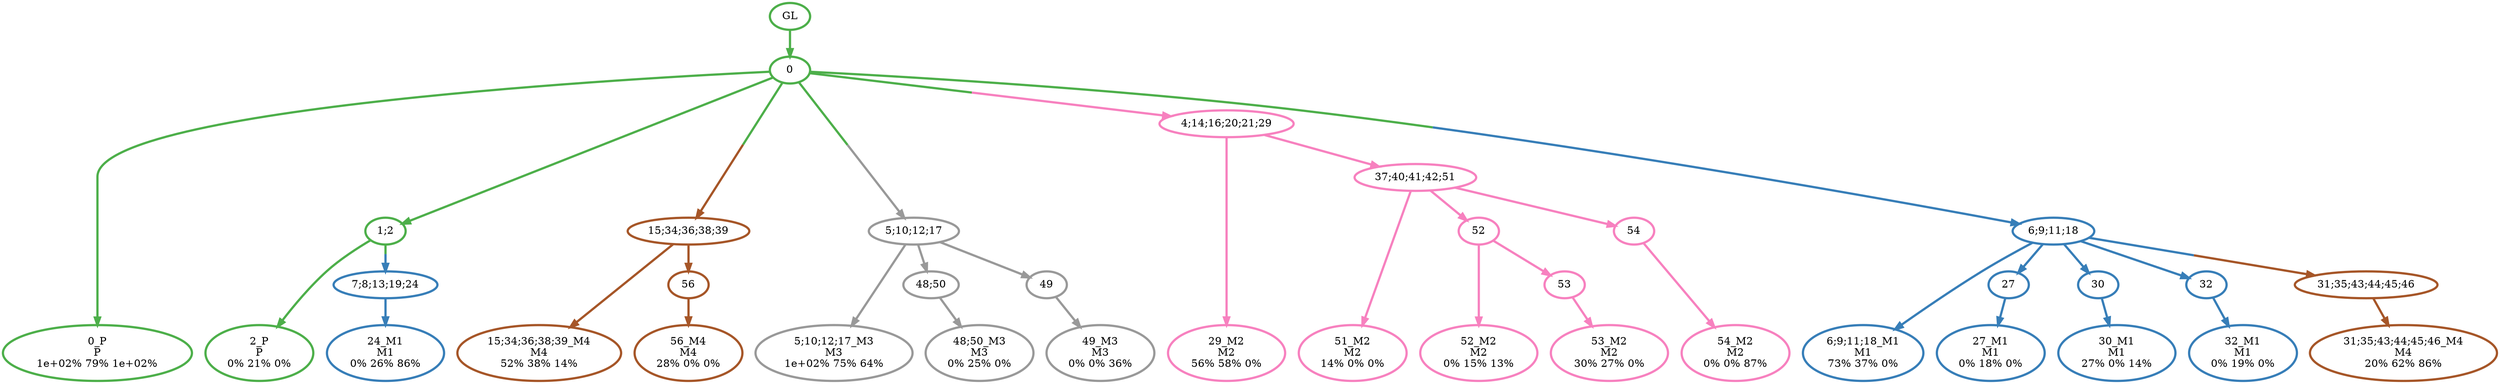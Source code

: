 digraph T {
	{
		rank=same
		34 [penwidth=3,colorscheme=set19,color=3,label="0_P\nP\n1e+02% 79% 1e+02%"]
		32 [penwidth=3,colorscheme=set19,color=3,label="2_P\nP\n0% 21% 0%"]
		31 [penwidth=3,colorscheme=set19,color=2,label="24_M1\nM1\n0% 26% 86%"]
		30 [penwidth=3,colorscheme=set19,color=2,label="6;9;11;18_M1\nM1\n73% 37% 0%"]
		28 [penwidth=3,colorscheme=set19,color=2,label="27_M1\nM1\n0% 18% 0%"]
		26 [penwidth=3,colorscheme=set19,color=2,label="30_M1\nM1\n27% 0% 14%"]
		24 [penwidth=3,colorscheme=set19,color=2,label="32_M1\nM1\n0% 19% 0%"]
		23 [penwidth=3,colorscheme=set19,color=8,label="29_M2\nM2\n56% 58% 0%"]
		21 [penwidth=3,colorscheme=set19,color=8,label="51_M2\nM2\n14% 0% 0%"]
		19 [penwidth=3,colorscheme=set19,color=8,label="52_M2\nM2\n0% 15% 13%"]
		17 [penwidth=3,colorscheme=set19,color=8,label="53_M2\nM2\n30% 27% 0%"]
		15 [penwidth=3,colorscheme=set19,color=8,label="54_M2\nM2\n0% 0% 87%"]
		14 [penwidth=3,colorscheme=set19,color=9,label="5;10;12;17_M3\nM3\n1e+02% 75% 64%"]
		12 [penwidth=3,colorscheme=set19,color=9,label="48;50_M3\nM3\n0% 25% 0%"]
		10 [penwidth=3,colorscheme=set19,color=9,label="49_M3\nM3\n0% 0% 36%"]
		9 [penwidth=3,colorscheme=set19,color=7,label="31;35;43;44;45;46_M4\nM4\n20% 62% 86%"]
		8 [penwidth=3,colorscheme=set19,color=7,label="15;34;36;38;39_M4\nM4\n52% 38% 14%"]
		6 [penwidth=3,colorscheme=set19,color=7,label="56_M4\nM4\n28% 0% 0%"]
	}
	36 [penwidth=3,colorscheme=set19,color=3,label="GL"]
	35 [penwidth=3,colorscheme=set19,color=3,label="0"]
	33 [penwidth=3,colorscheme=set19,color=3,label="1;2"]
	29 [penwidth=3,colorscheme=set19,color=2,label="27"]
	27 [penwidth=3,colorscheme=set19,color=2,label="30"]
	25 [penwidth=3,colorscheme=set19,color=2,label="32"]
	22 [penwidth=3,colorscheme=set19,color=8,label="37;40;41;42;51"]
	20 [penwidth=3,colorscheme=set19,color=8,label="52"]
	18 [penwidth=3,colorscheme=set19,color=8,label="53"]
	16 [penwidth=3,colorscheme=set19,color=8,label="54"]
	13 [penwidth=3,colorscheme=set19,color=9,label="48;50"]
	11 [penwidth=3,colorscheme=set19,color=9,label="49"]
	7 [penwidth=3,colorscheme=set19,color=7,label="56"]
	5 [penwidth=3,colorscheme=set19,color=7,label="31;35;43;44;45;46"]
	4 [penwidth=3,colorscheme=set19,color=7,label="15;34;36;38;39"]
	3 [penwidth=3,colorscheme=set19,color=9,label="5;10;12;17"]
	2 [penwidth=3,colorscheme=set19,color=8,label="4;14;16;20;21;29"]
	1 [penwidth=3,colorscheme=set19,color=2,label="6;9;11;18"]
	0 [penwidth=3,colorscheme=set19,color=2,label="7;8;13;19;24"]
	36 -> 35 [penwidth=3,colorscheme=set19,color=3]
	35 -> 34 [penwidth=3,colorscheme=set19,color=3]
	35 -> 33 [penwidth=3,colorscheme=set19,color=3]
	35 -> 4 [penwidth=3,colorscheme=set19,color="3;0.5:7"]
	35 -> 3 [penwidth=3,colorscheme=set19,color="3;0.5:9"]
	35 -> 2 [penwidth=3,colorscheme=set19,color="3;0.5:8"]
	35 -> 1 [penwidth=3,colorscheme=set19,color="3;0.5:2"]
	33 -> 32 [penwidth=3,colorscheme=set19,color=3]
	33 -> 0 [penwidth=3,colorscheme=set19,color="3;0.5:2"]
	29 -> 28 [penwidth=3,colorscheme=set19,color=2]
	27 -> 26 [penwidth=3,colorscheme=set19,color=2]
	25 -> 24 [penwidth=3,colorscheme=set19,color=2]
	22 -> 21 [penwidth=3,colorscheme=set19,color=8]
	22 -> 20 [penwidth=3,colorscheme=set19,color=8]
	22 -> 16 [penwidth=3,colorscheme=set19,color=8]
	20 -> 19 [penwidth=3,colorscheme=set19,color=8]
	20 -> 18 [penwidth=3,colorscheme=set19,color=8]
	18 -> 17 [penwidth=3,colorscheme=set19,color=8]
	16 -> 15 [penwidth=3,colorscheme=set19,color=8]
	13 -> 12 [penwidth=3,colorscheme=set19,color=9]
	11 -> 10 [penwidth=3,colorscheme=set19,color=9]
	7 -> 6 [penwidth=3,colorscheme=set19,color=7]
	5 -> 9 [penwidth=3,colorscheme=set19,color=7]
	4 -> 8 [penwidth=3,colorscheme=set19,color=7]
	4 -> 7 [penwidth=3,colorscheme=set19,color=7]
	3 -> 14 [penwidth=3,colorscheme=set19,color=9]
	3 -> 13 [penwidth=3,colorscheme=set19,color=9]
	3 -> 11 [penwidth=3,colorscheme=set19,color=9]
	2 -> 23 [penwidth=3,colorscheme=set19,color=8]
	2 -> 22 [penwidth=3,colorscheme=set19,color=8]
	1 -> 30 [penwidth=3,colorscheme=set19,color=2]
	1 -> 29 [penwidth=3,colorscheme=set19,color=2]
	1 -> 27 [penwidth=3,colorscheme=set19,color=2]
	1 -> 25 [penwidth=3,colorscheme=set19,color=2]
	1 -> 5 [penwidth=3,colorscheme=set19,color="2;0.5:7"]
	0 -> 31 [penwidth=3,colorscheme=set19,color=2]
}
